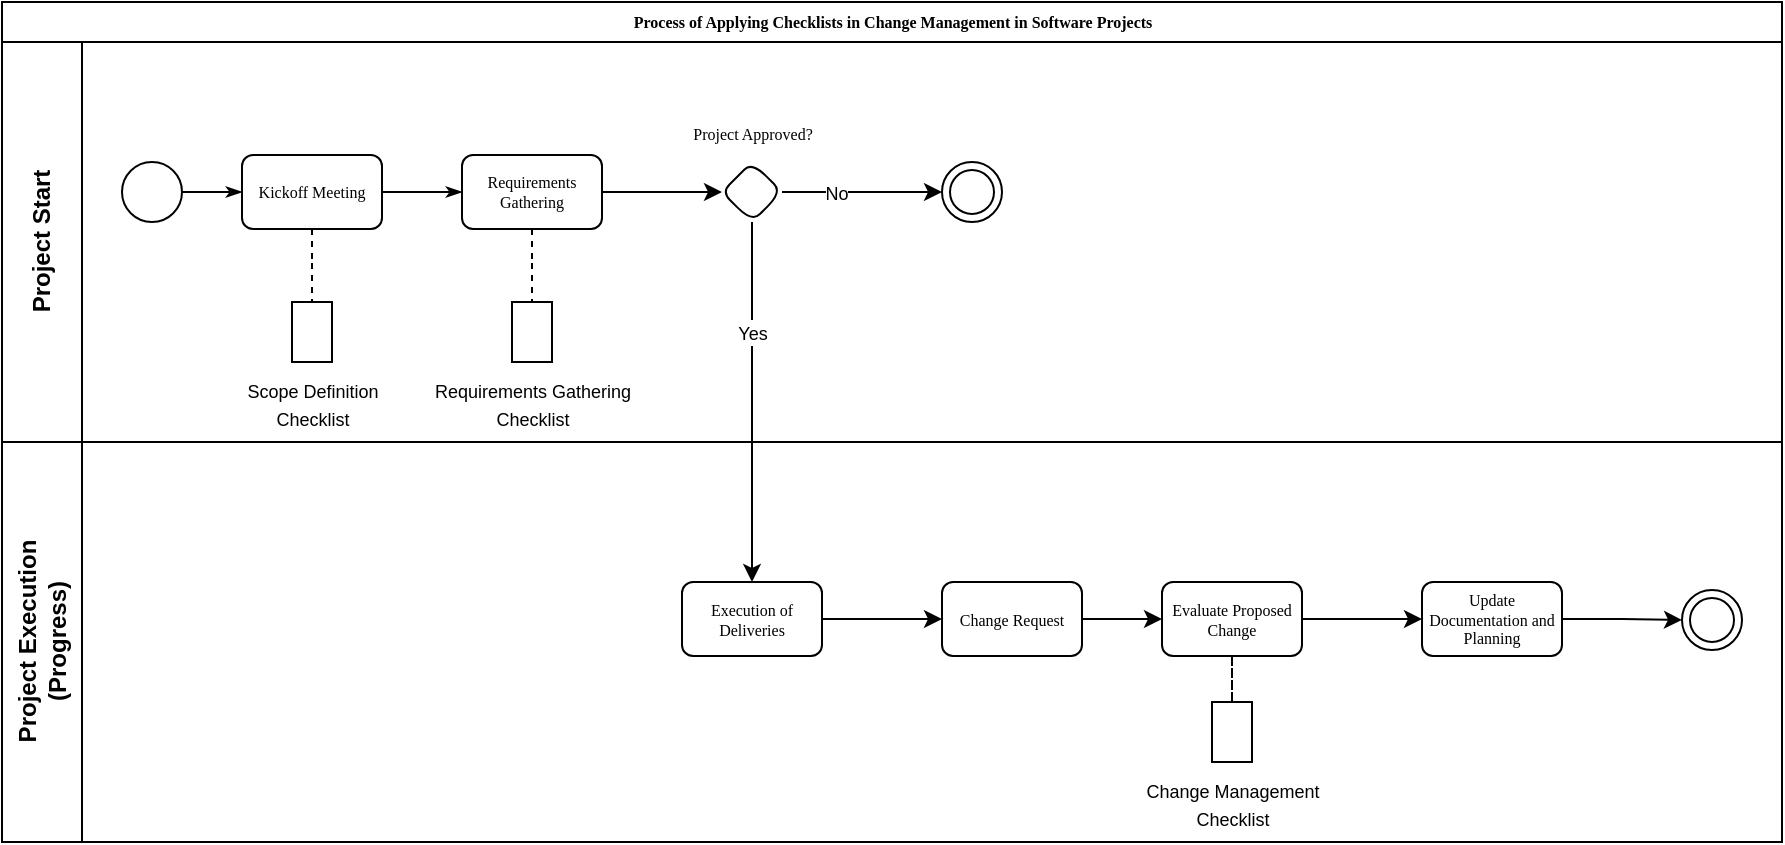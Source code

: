 <mxfile version="26.2.12">
  <diagram name="Page-1" id="c7488fd3-1785-93aa-aadb-54a6760d102a">
    <mxGraphModel dx="908" dy="489" grid="1" gridSize="10" guides="1" tooltips="1" connect="1" arrows="1" fold="1" page="1" pageScale="1" pageWidth="1100" pageHeight="850" background="none" math="0" shadow="0">
      <root>
        <mxCell id="0" />
        <mxCell id="1" parent="0" />
        <mxCell id="2b4e8129b02d487f-1" value="Process of Applying Checklists in Change Management in Software Projects" style="swimlane;html=1;childLayout=stackLayout;horizontal=1;startSize=20;horizontalStack=0;rounded=0;shadow=0;labelBackgroundColor=none;strokeWidth=1;fontFamily=Verdana;fontSize=8;align=center;" parent="1" vertex="1">
          <mxGeometry x="90" y="90" width="890" height="420" as="geometry" />
        </mxCell>
        <mxCell id="lYDs-bPlKukUJUpVxz3Z-26" style="edgeStyle=orthogonalEdgeStyle;rounded=0;orthogonalLoop=1;jettySize=auto;html=1;entryX=0.5;entryY=0;entryDx=0;entryDy=0;" parent="2b4e8129b02d487f-1" source="lYDs-bPlKukUJUpVxz3Z-24" target="2b4e8129b02d487f-12" edge="1">
          <mxGeometry relative="1" as="geometry" />
        </mxCell>
        <mxCell id="jm2OKOeAkR9JEyePLPvp-36" value="&lt;font style=&quot;font-size: 9px;&quot;&gt;Yes&lt;/font&gt;" style="edgeLabel;html=1;align=center;verticalAlign=middle;resizable=0;points=[];" vertex="1" connectable="0" parent="lYDs-bPlKukUJUpVxz3Z-26">
          <mxGeometry x="-0.387" y="1" relative="1" as="geometry">
            <mxPoint x="-1" as="offset" />
          </mxGeometry>
        </mxCell>
        <mxCell id="2b4e8129b02d487f-2" value="Project Start" style="swimlane;html=1;startSize=40;horizontal=0;" parent="2b4e8129b02d487f-1" vertex="1">
          <mxGeometry y="20" width="890" height="200" as="geometry" />
        </mxCell>
        <mxCell id="2b4e8129b02d487f-18" style="edgeStyle=orthogonalEdgeStyle;rounded=0;html=1;labelBackgroundColor=none;startArrow=none;startFill=0;startSize=5;endArrow=classicThin;endFill=1;endSize=5;jettySize=auto;orthogonalLoop=1;strokeWidth=1;fontFamily=Verdana;fontSize=8" parent="2b4e8129b02d487f-2" source="2b4e8129b02d487f-5" target="2b4e8129b02d487f-6" edge="1">
          <mxGeometry relative="1" as="geometry" />
        </mxCell>
        <mxCell id="2b4e8129b02d487f-5" value="" style="ellipse;whiteSpace=wrap;html=1;rounded=0;shadow=0;labelBackgroundColor=none;strokeWidth=1;fontFamily=Verdana;fontSize=8;align=center;" parent="2b4e8129b02d487f-2" vertex="1">
          <mxGeometry x="60" y="60" width="30" height="30" as="geometry" />
        </mxCell>
        <mxCell id="2b4e8129b02d487f-6" value="Kickoff Meeting" style="rounded=1;whiteSpace=wrap;html=1;shadow=0;labelBackgroundColor=none;strokeWidth=1;fontFamily=Verdana;fontSize=8;align=center;" parent="2b4e8129b02d487f-2" vertex="1">
          <mxGeometry x="120" y="56.5" width="70" height="37" as="geometry" />
        </mxCell>
        <mxCell id="lYDs-bPlKukUJUpVxz3Z-25" value="" style="edgeStyle=orthogonalEdgeStyle;rounded=0;orthogonalLoop=1;jettySize=auto;html=1;" parent="2b4e8129b02d487f-2" source="2b4e8129b02d487f-7" target="lYDs-bPlKukUJUpVxz3Z-24" edge="1">
          <mxGeometry relative="1" as="geometry" />
        </mxCell>
        <mxCell id="2b4e8129b02d487f-7" value="Requirements Gathering" style="rounded=1;whiteSpace=wrap;html=1;shadow=0;labelBackgroundColor=none;strokeWidth=1;fontFamily=Verdana;fontSize=8;align=center;" parent="2b4e8129b02d487f-2" vertex="1">
          <mxGeometry x="230" y="56.5" width="70" height="37" as="geometry" />
        </mxCell>
        <mxCell id="2b4e8129b02d487f-24" style="edgeStyle=orthogonalEdgeStyle;rounded=0;html=1;labelBackgroundColor=none;startArrow=none;startFill=0;startSize=5;endArrow=classicThin;endFill=1;endSize=5;jettySize=auto;orthogonalLoop=1;strokeWidth=1;fontFamily=Verdana;fontSize=8" parent="2b4e8129b02d487f-2" source="2b4e8129b02d487f-6" target="2b4e8129b02d487f-7" edge="1">
          <mxGeometry relative="1" as="geometry" />
        </mxCell>
        <mxCell id="lYDs-bPlKukUJUpVxz3Z-20" value="&lt;span style=&quot;font-family: Verdana; font-size: 8px; text-wrap-mode: wrap;&quot;&gt;Project Approved?&lt;/span&gt;" style="text;html=1;align=center;verticalAlign=middle;resizable=0;points=[];autosize=1;strokeColor=none;fillColor=none;" parent="2b4e8129b02d487f-2" vertex="1">
          <mxGeometry x="325" y="30" width="100" height="30" as="geometry" />
        </mxCell>
        <mxCell id="jm2OKOeAkR9JEyePLPvp-34" style="edgeStyle=orthogonalEdgeStyle;rounded=0;orthogonalLoop=1;jettySize=auto;html=1;" edge="1" parent="2b4e8129b02d487f-2" source="lYDs-bPlKukUJUpVxz3Z-24" target="jm2OKOeAkR9JEyePLPvp-33">
          <mxGeometry relative="1" as="geometry" />
        </mxCell>
        <mxCell id="jm2OKOeAkR9JEyePLPvp-35" value="&lt;font style=&quot;font-size: 9px;&quot;&gt;No&lt;/font&gt;" style="edgeLabel;html=1;align=center;verticalAlign=middle;resizable=0;points=[];" vertex="1" connectable="0" parent="jm2OKOeAkR9JEyePLPvp-34">
          <mxGeometry x="-0.335" y="-2" relative="1" as="geometry">
            <mxPoint y="-2" as="offset" />
          </mxGeometry>
        </mxCell>
        <mxCell id="lYDs-bPlKukUJUpVxz3Z-24" value="" style="rhombus;whiteSpace=wrap;html=1;fontSize=8;fontFamily=Verdana;rounded=1;shadow=0;labelBackgroundColor=none;strokeWidth=1;" parent="2b4e8129b02d487f-2" vertex="1">
          <mxGeometry x="360" y="60" width="30" height="30" as="geometry" />
        </mxCell>
        <mxCell id="jm2OKOeAkR9JEyePLPvp-17" value="&lt;font style=&quot;font-size: 9px;&quot;&gt;Scope Definition&lt;/font&gt;&lt;div&gt;&lt;font style=&quot;font-size: 9px;&quot;&gt;Checklist&lt;/font&gt;&lt;/div&gt;" style="shape=mxgraph.bpmn.data2;labelPosition=center;verticalLabelPosition=bottom;align=center;verticalAlign=top;size=15;html=1;" vertex="1" parent="2b4e8129b02d487f-2">
          <mxGeometry x="145" y="130" width="20" height="30" as="geometry" />
        </mxCell>
        <mxCell id="jm2OKOeAkR9JEyePLPvp-18" style="edgeStyle=orthogonalEdgeStyle;rounded=0;orthogonalLoop=1;jettySize=auto;html=1;entryX=0.5;entryY=0;entryDx=0;entryDy=0;entryPerimeter=0;endArrow=none;startFill=0;dashed=1;" edge="1" parent="2b4e8129b02d487f-2" source="2b4e8129b02d487f-6" target="jm2OKOeAkR9JEyePLPvp-17">
          <mxGeometry relative="1" as="geometry" />
        </mxCell>
        <mxCell id="jm2OKOeAkR9JEyePLPvp-19" value="&lt;font style=&quot;font-size: 9px;&quot;&gt;Requirements Gathering&lt;/font&gt;&lt;div&gt;&lt;font style=&quot;font-size: 9px;&quot;&gt;Checklist&lt;/font&gt;&lt;/div&gt;" style="shape=mxgraph.bpmn.data2;labelPosition=center;verticalLabelPosition=bottom;align=center;verticalAlign=top;size=15;html=1;" vertex="1" parent="2b4e8129b02d487f-2">
          <mxGeometry x="255" y="130" width="20" height="30" as="geometry" />
        </mxCell>
        <mxCell id="jm2OKOeAkR9JEyePLPvp-20" style="edgeStyle=orthogonalEdgeStyle;rounded=0;orthogonalLoop=1;jettySize=auto;html=1;entryX=0.5;entryY=0;entryDx=0;entryDy=0;entryPerimeter=0;dashed=1;endArrow=none;startFill=0;" edge="1" parent="2b4e8129b02d487f-2" source="2b4e8129b02d487f-7" target="jm2OKOeAkR9JEyePLPvp-19">
          <mxGeometry relative="1" as="geometry" />
        </mxCell>
        <mxCell id="jm2OKOeAkR9JEyePLPvp-33" value="" style="ellipse;html=1;shape=endState;" vertex="1" parent="2b4e8129b02d487f-2">
          <mxGeometry x="470" y="60" width="30" height="30" as="geometry" />
        </mxCell>
        <mxCell id="2b4e8129b02d487f-3" value="Project Execution&lt;div&gt;(Progress)&lt;/div&gt;" style="swimlane;html=1;startSize=40;horizontal=0;" parent="2b4e8129b02d487f-1" vertex="1">
          <mxGeometry y="220" width="890" height="200" as="geometry">
            <mxRectangle y="170" width="690" height="40" as="alternateBounds" />
          </mxGeometry>
        </mxCell>
        <mxCell id="lYDs-bPlKukUJUpVxz3Z-30" value="" style="edgeStyle=orthogonalEdgeStyle;rounded=0;orthogonalLoop=1;jettySize=auto;html=1;" parent="2b4e8129b02d487f-3" source="2b4e8129b02d487f-12" target="lYDs-bPlKukUJUpVxz3Z-29" edge="1">
          <mxGeometry relative="1" as="geometry" />
        </mxCell>
        <mxCell id="2b4e8129b02d487f-12" value="Execution of Deliveries" style="rounded=1;whiteSpace=wrap;html=1;shadow=0;labelBackgroundColor=none;strokeWidth=1;fontFamily=Verdana;fontSize=8;align=center;" parent="2b4e8129b02d487f-3" vertex="1">
          <mxGeometry x="340" y="70.0" width="70" height="37" as="geometry" />
        </mxCell>
        <mxCell id="lYDs-bPlKukUJUpVxz3Z-32" value="" style="edgeStyle=orthogonalEdgeStyle;rounded=0;orthogonalLoop=1;jettySize=auto;html=1;" parent="2b4e8129b02d487f-3" source="lYDs-bPlKukUJUpVxz3Z-29" target="lYDs-bPlKukUJUpVxz3Z-31" edge="1">
          <mxGeometry relative="1" as="geometry" />
        </mxCell>
        <mxCell id="lYDs-bPlKukUJUpVxz3Z-29" value="Change Request" style="whiteSpace=wrap;html=1;fontSize=8;fontFamily=Verdana;rounded=1;shadow=0;labelBackgroundColor=none;strokeWidth=1;" parent="2b4e8129b02d487f-3" vertex="1">
          <mxGeometry x="470" y="70.0" width="70" height="37" as="geometry" />
        </mxCell>
        <mxCell id="jm2OKOeAkR9JEyePLPvp-28" style="edgeStyle=orthogonalEdgeStyle;rounded=0;orthogonalLoop=1;jettySize=auto;html=1;endArrow=none;startFill=0;dashed=1;" edge="1" parent="2b4e8129b02d487f-3" source="lYDs-bPlKukUJUpVxz3Z-31" target="jm2OKOeAkR9JEyePLPvp-21">
          <mxGeometry relative="1" as="geometry" />
        </mxCell>
        <mxCell id="jm2OKOeAkR9JEyePLPvp-30" style="edgeStyle=orthogonalEdgeStyle;rounded=0;orthogonalLoop=1;jettySize=auto;html=1;entryX=0;entryY=0.5;entryDx=0;entryDy=0;" edge="1" parent="2b4e8129b02d487f-3" source="lYDs-bPlKukUJUpVxz3Z-31" target="jm2OKOeAkR9JEyePLPvp-29">
          <mxGeometry relative="1" as="geometry" />
        </mxCell>
        <mxCell id="lYDs-bPlKukUJUpVxz3Z-31" value="Evaluate Proposed Change" style="whiteSpace=wrap;html=1;fontSize=8;fontFamily=Verdana;rounded=1;shadow=0;labelBackgroundColor=none;strokeWidth=1;" parent="2b4e8129b02d487f-3" vertex="1">
          <mxGeometry x="580" y="70" width="70" height="37" as="geometry" />
        </mxCell>
        <mxCell id="jm2OKOeAkR9JEyePLPvp-21" value="&lt;font style=&quot;font-size: 9px;&quot;&gt;Change Management&lt;/font&gt;&lt;div&gt;&lt;font style=&quot;font-size: 9px;&quot;&gt;Checklist&lt;/font&gt;&lt;/div&gt;" style="shape=mxgraph.bpmn.data2;labelPosition=center;verticalLabelPosition=bottom;align=center;verticalAlign=top;size=15;html=1;" vertex="1" parent="2b4e8129b02d487f-3">
          <mxGeometry x="605" y="130" width="20" height="30" as="geometry" />
        </mxCell>
        <mxCell id="jm2OKOeAkR9JEyePLPvp-32" style="edgeStyle=orthogonalEdgeStyle;rounded=0;orthogonalLoop=1;jettySize=auto;html=1;" edge="1" parent="2b4e8129b02d487f-3" source="jm2OKOeAkR9JEyePLPvp-29" target="jm2OKOeAkR9JEyePLPvp-31">
          <mxGeometry relative="1" as="geometry" />
        </mxCell>
        <mxCell id="jm2OKOeAkR9JEyePLPvp-29" value="Update Documentation and Planning" style="whiteSpace=wrap;html=1;fontSize=8;fontFamily=Verdana;rounded=1;shadow=0;labelBackgroundColor=none;strokeWidth=1;" vertex="1" parent="2b4e8129b02d487f-3">
          <mxGeometry x="710" y="70" width="70" height="37" as="geometry" />
        </mxCell>
        <mxCell id="jm2OKOeAkR9JEyePLPvp-31" value="" style="ellipse;html=1;shape=endState;" vertex="1" parent="2b4e8129b02d487f-3">
          <mxGeometry x="840" y="74" width="30" height="30" as="geometry" />
        </mxCell>
      </root>
    </mxGraphModel>
  </diagram>
</mxfile>
